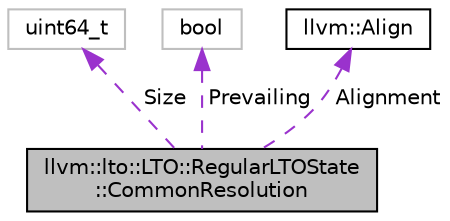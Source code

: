 digraph "llvm::lto::LTO::RegularLTOState::CommonResolution"
{
 // LATEX_PDF_SIZE
  bgcolor="transparent";
  edge [fontname="Helvetica",fontsize="10",labelfontname="Helvetica",labelfontsize="10"];
  node [fontname="Helvetica",fontsize="10",shape=record];
  Node1 [label="llvm::lto::LTO::RegularLTOState\l::CommonResolution",height=0.2,width=0.4,color="black", fillcolor="grey75", style="filled", fontcolor="black",tooltip=" "];
  Node2 -> Node1 [dir="back",color="darkorchid3",fontsize="10",style="dashed",label=" Size" ,fontname="Helvetica"];
  Node2 [label="uint64_t",height=0.2,width=0.4,color="grey75",tooltip=" "];
  Node3 -> Node1 [dir="back",color="darkorchid3",fontsize="10",style="dashed",label=" Prevailing" ,fontname="Helvetica"];
  Node3 [label="bool",height=0.2,width=0.4,color="grey75",tooltip=" "];
  Node4 -> Node1 [dir="back",color="darkorchid3",fontsize="10",style="dashed",label=" Alignment" ,fontname="Helvetica"];
  Node4 [label="llvm::Align",height=0.2,width=0.4,color="black",URL="$structllvm_1_1Align.html",tooltip="This struct is a compact representation of a valid (non-zero power of two) alignment."];
}
